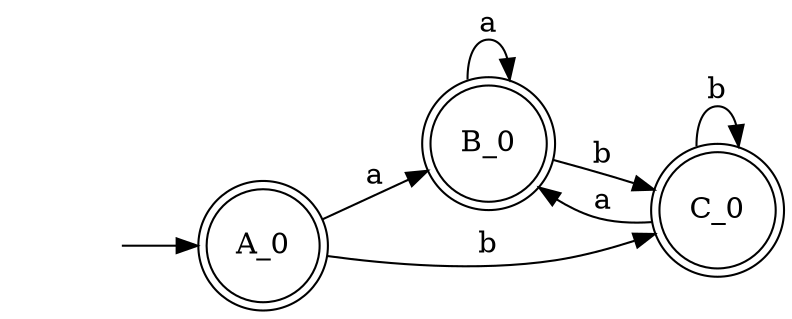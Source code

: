 digraph G {
 rankdir=LR;
 I [ label = "I", style = invis];
 A_0 [ shape = doublecircle ];
 B_0 [ shape = doublecircle ];
 C_0 [ shape = doublecircle ];
 I -> A_0;
 A_0 -> B_0 [ label = "a"]; 
 A_0 -> C_0 [ label = "b"]; 
 B_0 -> B_0 [ label = "a"]; 
 B_0 -> C_0 [ label = "b"]; 
 C_0 -> B_0 [ label = "a"]; 
 C_0 -> C_0 [ label = "b"]; 
}
